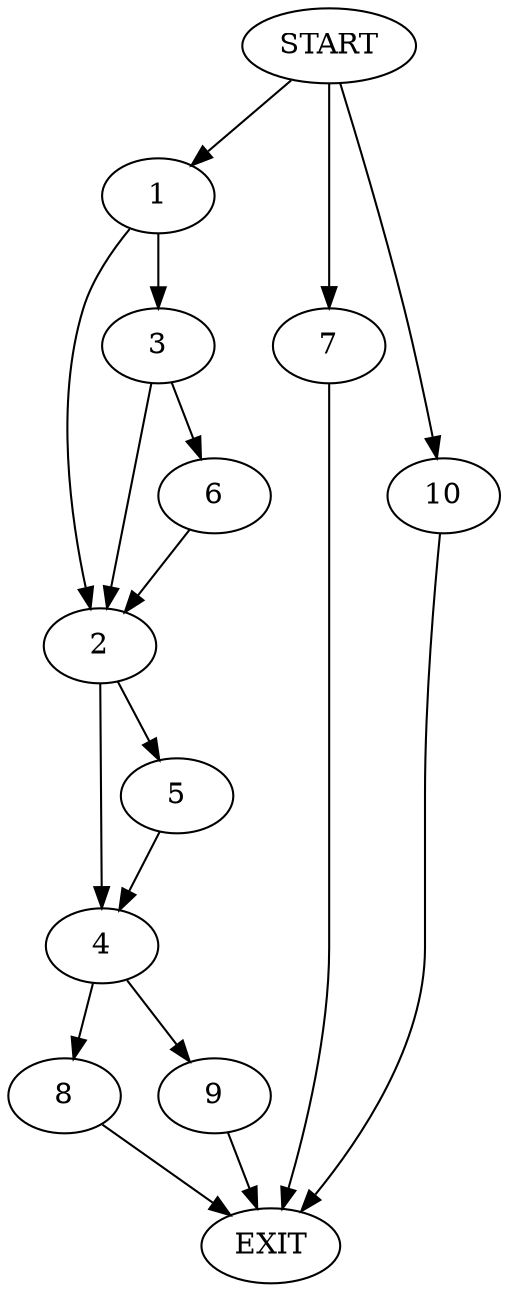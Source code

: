 digraph {
0 [label="START"]
11 [label="EXIT"]
0 -> 1
1 -> 2
1 -> 3
2 -> 4
2 -> 5
3 -> 2
3 -> 6
0 -> 7
7 -> 11
6 -> 2
5 -> 4
4 -> 8
4 -> 9
8 -> 11
9 -> 11
0 -> 10
10 -> 11
}
